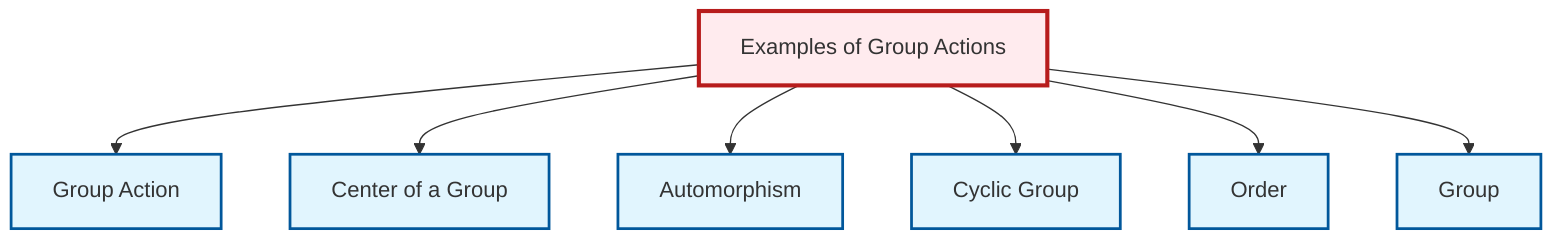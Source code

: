 graph TD
    classDef definition fill:#e1f5fe,stroke:#01579b,stroke-width:2px
    classDef theorem fill:#f3e5f5,stroke:#4a148c,stroke-width:2px
    classDef axiom fill:#fff3e0,stroke:#e65100,stroke-width:2px
    classDef example fill:#e8f5e9,stroke:#1b5e20,stroke-width:2px
    classDef current fill:#ffebee,stroke:#b71c1c,stroke-width:3px
    def-group["Group"]:::definition
    ex-group-action-examples["Examples of Group Actions"]:::example
    def-cyclic-group["Cyclic Group"]:::definition
    def-center-of-group["Center of a Group"]:::definition
    def-automorphism["Automorphism"]:::definition
    def-group-action["Group Action"]:::definition
    def-order["Order"]:::definition
    ex-group-action-examples --> def-group-action
    ex-group-action-examples --> def-center-of-group
    ex-group-action-examples --> def-automorphism
    ex-group-action-examples --> def-cyclic-group
    ex-group-action-examples --> def-order
    ex-group-action-examples --> def-group
    class ex-group-action-examples current